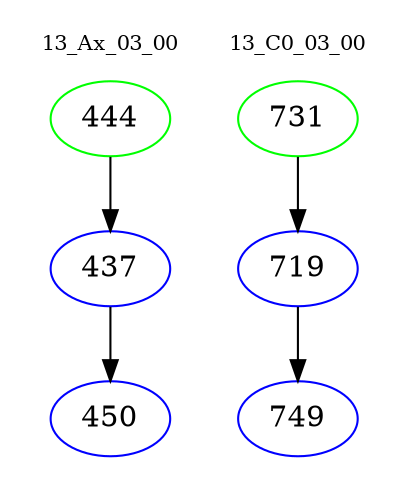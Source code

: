 digraph{
subgraph cluster_0 {
color = white
label = "13_Ax_03_00";
fontsize=10;
T0_444 [label="444", color="green"]
T0_444 -> T0_437 [color="black"]
T0_437 [label="437", color="blue"]
T0_437 -> T0_450 [color="black"]
T0_450 [label="450", color="blue"]
}
subgraph cluster_1 {
color = white
label = "13_C0_03_00";
fontsize=10;
T1_731 [label="731", color="green"]
T1_731 -> T1_719 [color="black"]
T1_719 [label="719", color="blue"]
T1_719 -> T1_749 [color="black"]
T1_749 [label="749", color="blue"]
}
}
